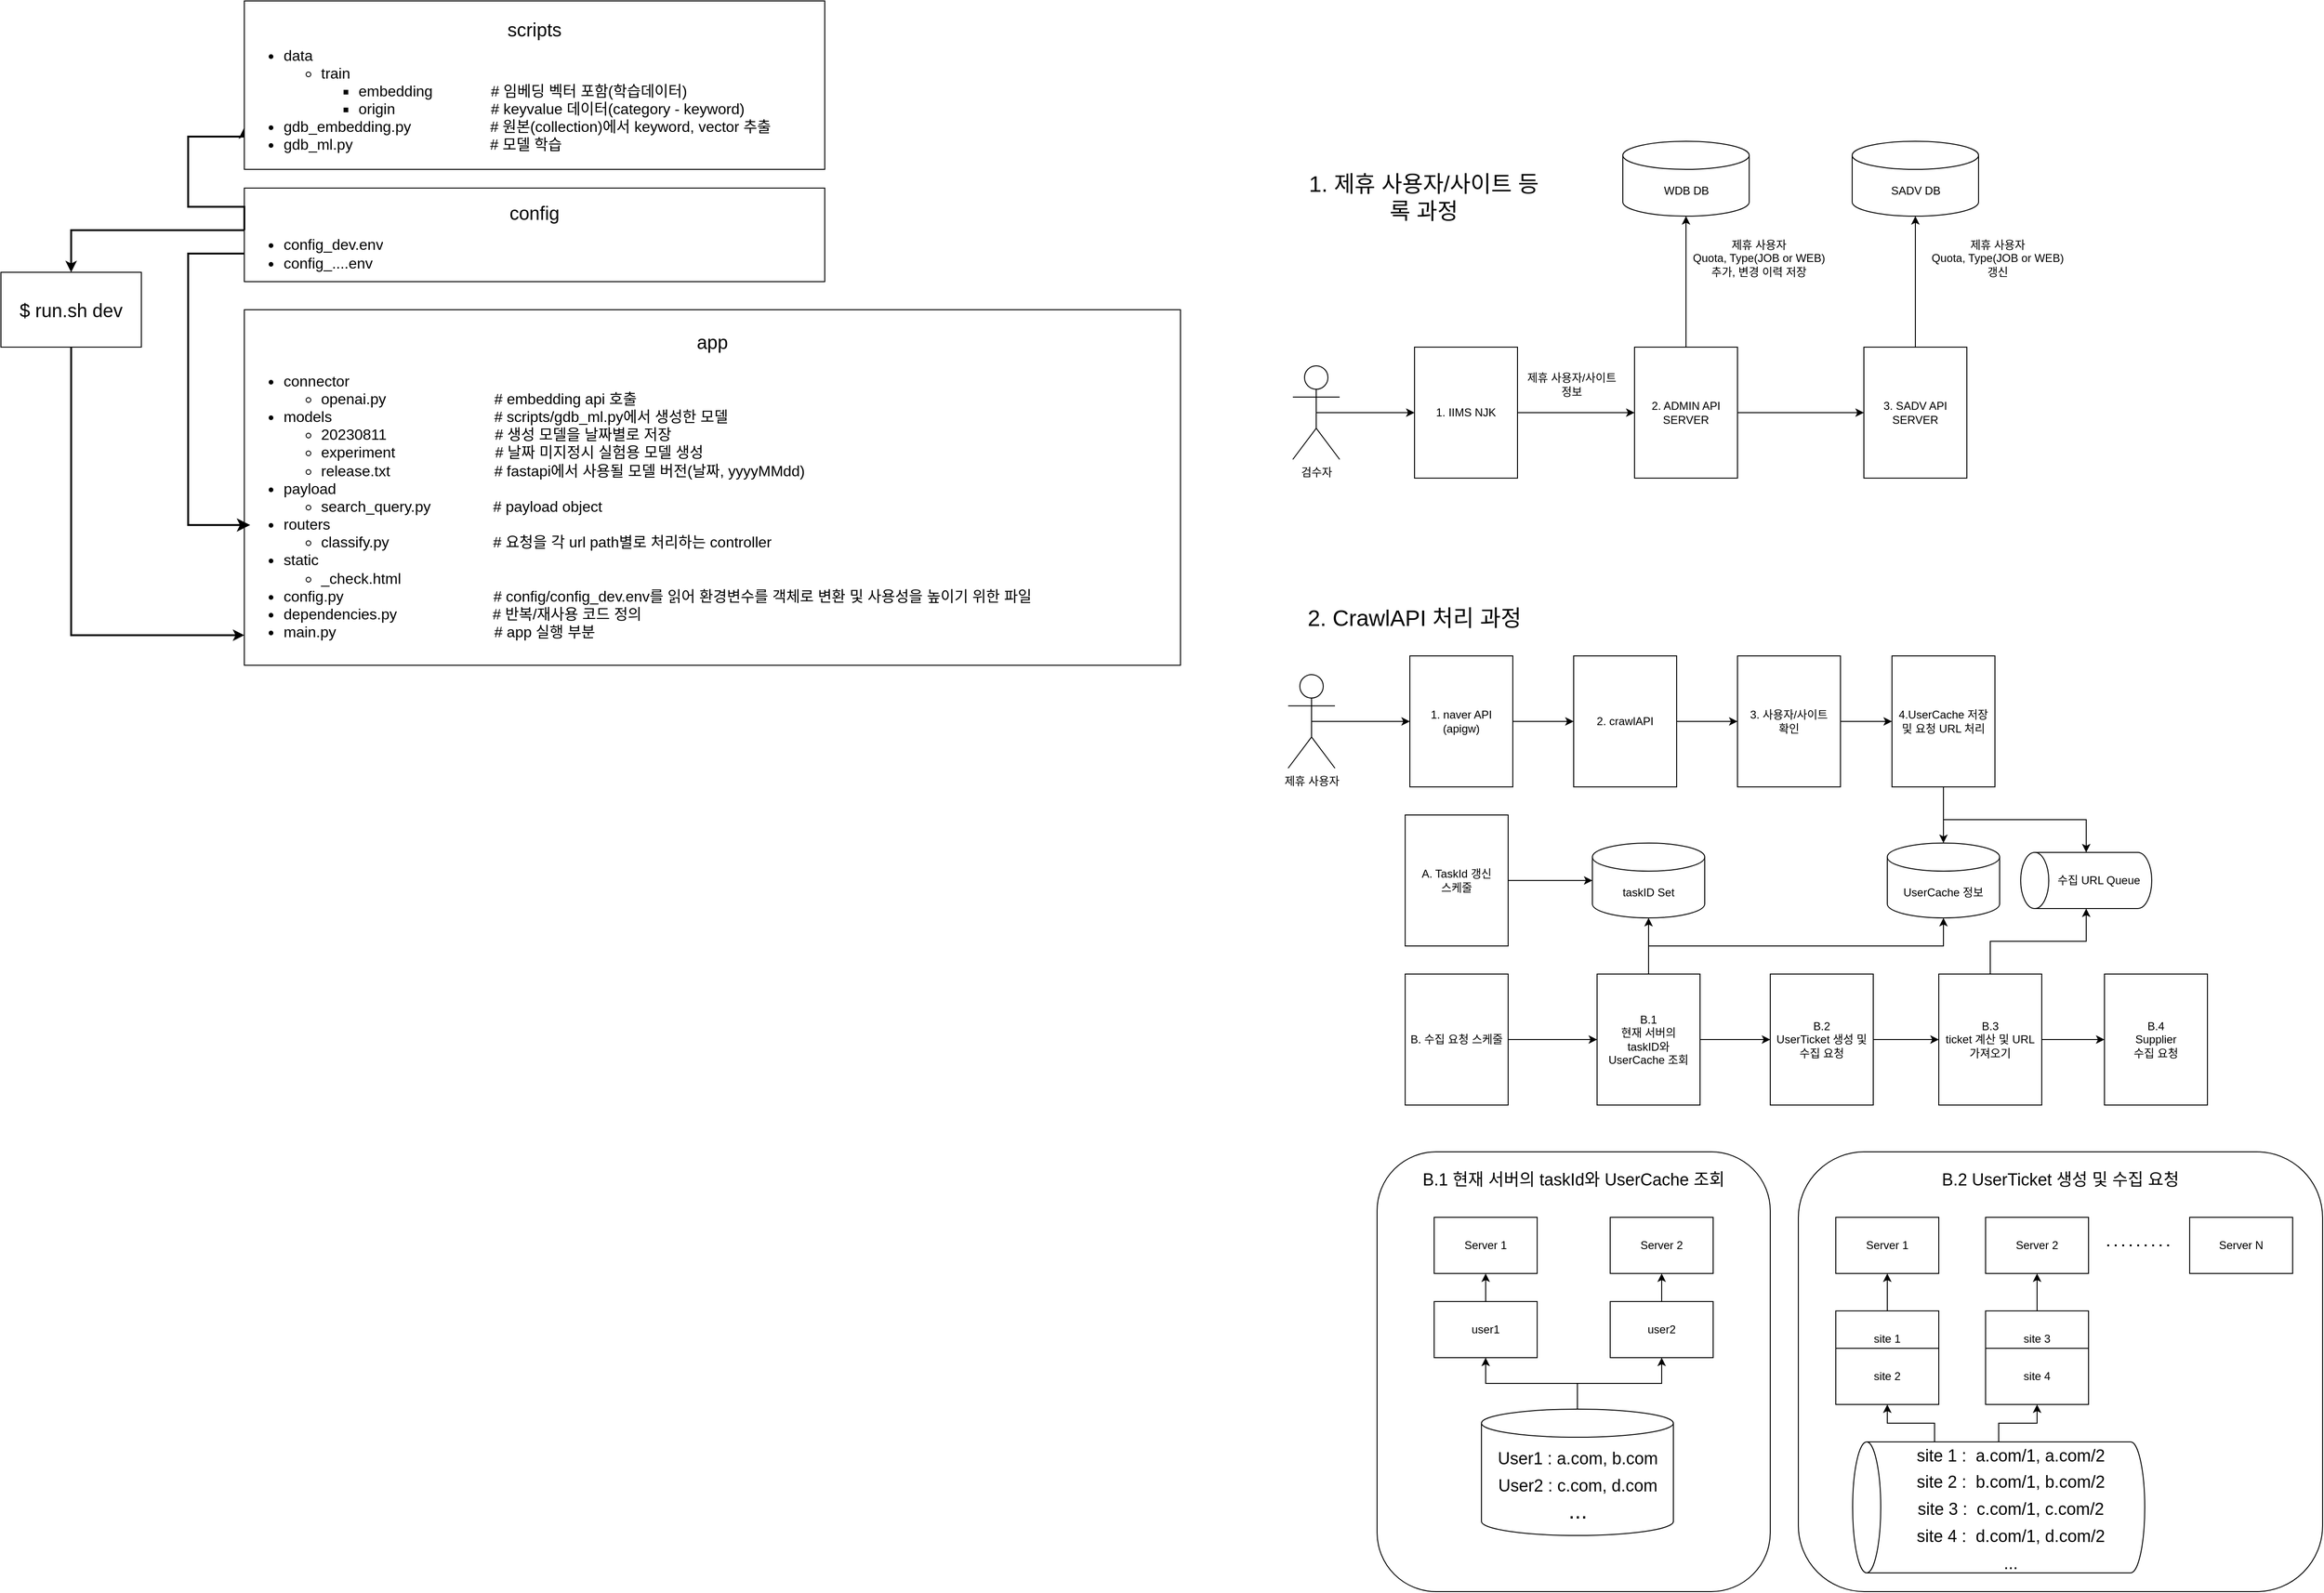 <mxfile version="21.6.6" type="github">
  <diagram id="1_-alb8toaIMvLjbownN" name="페이지-1">
    <mxGraphModel dx="2435" dy="2044" grid="1" gridSize="10" guides="1" tooltips="1" connect="1" arrows="1" fold="1" page="1" pageScale="1" pageWidth="827" pageHeight="1169" math="0" shadow="0">
      <root>
        <mxCell id="0" />
        <mxCell id="1" parent="0" />
        <mxCell id="_FRA_myoJHG2jB84bWSO-84" value="B.1 현재 서버의 taskId와 UserCache 조회&lt;br&gt;&lt;br&gt;&lt;br&gt;&lt;br&gt;&lt;br&gt;&lt;br&gt;&lt;br&gt;&lt;br&gt;&lt;br&gt;&lt;br&gt;&lt;br&gt;&lt;br&gt;&lt;br&gt;&lt;br&gt;&lt;br&gt;&lt;br&gt;&lt;br&gt;&lt;br&gt;&lt;br&gt;&lt;br&gt;" style="rounded=1;whiteSpace=wrap;html=1;fontSize=18;" parent="1" vertex="1">
          <mxGeometry x="50" y="760" width="420" height="470" as="geometry" />
        </mxCell>
        <mxCell id="_FRA_myoJHG2jB84bWSO-83" value="B.2 UserTicket 생성 및 수집 요청&lt;br&gt;&lt;br&gt;&lt;br&gt;&lt;br&gt;&lt;br&gt;&lt;br&gt;&lt;br&gt;&lt;br&gt;&lt;br&gt;&lt;br&gt;&lt;br&gt;&lt;br&gt;&lt;br&gt;&lt;br&gt;&lt;br&gt;&lt;br&gt;&lt;br&gt;&lt;br&gt;&lt;br&gt;&lt;br&gt;" style="rounded=1;whiteSpace=wrap;html=1;fontSize=18;" parent="1" vertex="1">
          <mxGeometry x="500" y="760" width="560" height="470" as="geometry" />
        </mxCell>
        <mxCell id="_FRA_myoJHG2jB84bWSO-30" style="edgeStyle=orthogonalEdgeStyle;rounded=0;orthogonalLoop=1;jettySize=auto;html=1;exitX=1;exitY=0.5;exitDx=0;exitDy=0;entryX=0;entryY=0.5;entryDx=0;entryDy=0;fontSize=24;" parent="1" source="s2iBoVmo5hvPld190jIw-2" target="_FRA_myoJHG2jB84bWSO-25" edge="1">
          <mxGeometry relative="1" as="geometry" />
        </mxCell>
        <mxCell id="s2iBoVmo5hvPld190jIw-2" value="1. naver API&lt;br&gt;(apigw)" style="rounded=0;whiteSpace=wrap;html=1;" parent="1" vertex="1">
          <mxGeometry x="85" y="230" width="110" height="140" as="geometry" />
        </mxCell>
        <mxCell id="s2iBoVmo5hvPld190jIw-8" value="수집 URL Queue" style="shape=cylinder3;whiteSpace=wrap;html=1;boundedLbl=1;backgroundOutline=1;size=15;direction=north;" parent="1" vertex="1">
          <mxGeometry x="737.5" y="440" width="140" height="60" as="geometry" />
        </mxCell>
        <mxCell id="_FRA_myoJHG2jB84bWSO-38" style="edgeStyle=orthogonalEdgeStyle;rounded=0;orthogonalLoop=1;jettySize=auto;html=1;exitX=1;exitY=0.5;exitDx=0;exitDy=0;entryX=0;entryY=0.5;entryDx=0;entryDy=0;entryPerimeter=0;fontSize=24;" parent="1" source="s2iBoVmo5hvPld190jIw-9" target="_FRA_myoJHG2jB84bWSO-17" edge="1">
          <mxGeometry relative="1" as="geometry" />
        </mxCell>
        <mxCell id="s2iBoVmo5hvPld190jIw-9" value="A. TaskId 갱신 &lt;br&gt;스케줄" style="rounded=0;whiteSpace=wrap;html=1;" parent="1" vertex="1">
          <mxGeometry x="80" y="400" width="110" height="140" as="geometry" />
        </mxCell>
        <mxCell id="_FRA_myoJHG2jB84bWSO-39" style="edgeStyle=orthogonalEdgeStyle;rounded=0;orthogonalLoop=1;jettySize=auto;html=1;exitX=1;exitY=0.5;exitDx=0;exitDy=0;fontSize=24;entryX=0;entryY=0.5;entryDx=0;entryDy=0;" parent="1" source="s2iBoVmo5hvPld190jIw-10" target="_FRA_myoJHG2jB84bWSO-40" edge="1">
          <mxGeometry relative="1" as="geometry">
            <mxPoint x="270" y="640" as="targetPoint" />
          </mxGeometry>
        </mxCell>
        <mxCell id="s2iBoVmo5hvPld190jIw-10" value="B. 수집 요청 스케줄" style="rounded=0;whiteSpace=wrap;html=1;" parent="1" vertex="1">
          <mxGeometry x="80" y="570" width="110" height="140" as="geometry" />
        </mxCell>
        <mxCell id="_FRA_myoJHG2jB84bWSO-8" style="edgeStyle=orthogonalEdgeStyle;rounded=0;orthogonalLoop=1;jettySize=auto;html=1;exitX=1;exitY=0.5;exitDx=0;exitDy=0;entryX=0;entryY=0.5;entryDx=0;entryDy=0;" parent="1" source="_FRA_myoJHG2jB84bWSO-1" target="_FRA_myoJHG2jB84bWSO-5" edge="1">
          <mxGeometry relative="1" as="geometry" />
        </mxCell>
        <mxCell id="_FRA_myoJHG2jB84bWSO-1" value="1. IIMS NJK" style="rounded=0;whiteSpace=wrap;html=1;" parent="1" vertex="1">
          <mxGeometry x="90" y="-100" width="110" height="140" as="geometry" />
        </mxCell>
        <mxCell id="_FRA_myoJHG2jB84bWSO-3" style="edgeStyle=orthogonalEdgeStyle;rounded=0;orthogonalLoop=1;jettySize=auto;html=1;exitX=0.5;exitY=0.5;exitDx=0;exitDy=0;exitPerimeter=0;entryX=0;entryY=0.5;entryDx=0;entryDy=0;" parent="1" source="_FRA_myoJHG2jB84bWSO-2" target="_FRA_myoJHG2jB84bWSO-1" edge="1">
          <mxGeometry relative="1" as="geometry" />
        </mxCell>
        <mxCell id="_FRA_myoJHG2jB84bWSO-2" value="검수자" style="shape=umlActor;verticalLabelPosition=bottom;verticalAlign=top;html=1;outlineConnect=0;" parent="1" vertex="1">
          <mxGeometry x="-40" y="-80" width="50" height="100" as="geometry" />
        </mxCell>
        <mxCell id="_FRA_myoJHG2jB84bWSO-9" style="edgeStyle=orthogonalEdgeStyle;rounded=0;orthogonalLoop=1;jettySize=auto;html=1;exitX=1;exitY=0.5;exitDx=0;exitDy=0;" parent="1" source="_FRA_myoJHG2jB84bWSO-5" target="_FRA_myoJHG2jB84bWSO-6" edge="1">
          <mxGeometry relative="1" as="geometry" />
        </mxCell>
        <mxCell id="_FRA_myoJHG2jB84bWSO-20" style="edgeStyle=orthogonalEdgeStyle;rounded=0;orthogonalLoop=1;jettySize=auto;html=1;entryX=0.5;entryY=1;entryDx=0;entryDy=0;entryPerimeter=0;" parent="1" source="_FRA_myoJHG2jB84bWSO-5" target="_FRA_myoJHG2jB84bWSO-11" edge="1">
          <mxGeometry relative="1" as="geometry" />
        </mxCell>
        <mxCell id="_FRA_myoJHG2jB84bWSO-5" value="2. ADMIN API SERVER" style="rounded=0;whiteSpace=wrap;html=1;" parent="1" vertex="1">
          <mxGeometry x="325" y="-100" width="110" height="140" as="geometry" />
        </mxCell>
        <mxCell id="_FRA_myoJHG2jB84bWSO-21" style="edgeStyle=orthogonalEdgeStyle;rounded=0;orthogonalLoop=1;jettySize=auto;html=1;exitX=0.5;exitY=0;exitDx=0;exitDy=0;entryX=0.5;entryY=1;entryDx=0;entryDy=0;entryPerimeter=0;" parent="1" source="_FRA_myoJHG2jB84bWSO-6" target="_FRA_myoJHG2jB84bWSO-7" edge="1">
          <mxGeometry relative="1" as="geometry" />
        </mxCell>
        <mxCell id="_FRA_myoJHG2jB84bWSO-6" value="3. SADV API SERVER" style="rounded=0;whiteSpace=wrap;html=1;" parent="1" vertex="1">
          <mxGeometry x="570" y="-100" width="110" height="140" as="geometry" />
        </mxCell>
        <mxCell id="_FRA_myoJHG2jB84bWSO-7" value="SADV DB" style="shape=cylinder3;whiteSpace=wrap;html=1;boundedLbl=1;backgroundOutline=1;size=15;" parent="1" vertex="1">
          <mxGeometry x="557.5" y="-320" width="135" height="80" as="geometry" />
        </mxCell>
        <mxCell id="_FRA_myoJHG2jB84bWSO-11" value="WDB DB" style="shape=cylinder3;whiteSpace=wrap;html=1;boundedLbl=1;backgroundOutline=1;size=15;" parent="1" vertex="1">
          <mxGeometry x="312.5" y="-320" width="135" height="80" as="geometry" />
        </mxCell>
        <mxCell id="_FRA_myoJHG2jB84bWSO-14" value="제휴 사용자&lt;br&gt;Quota, Type(JOB or WEB) 추가, 변경 이력 저장" style="text;html=1;strokeColor=none;fillColor=none;align=center;verticalAlign=middle;whiteSpace=wrap;rounded=0;" parent="1" vertex="1">
          <mxGeometry x="380" y="-230" width="156" height="70" as="geometry" />
        </mxCell>
        <mxCell id="_FRA_myoJHG2jB84bWSO-15" value="제휴 사용자&lt;br&gt;Quota, Type(JOB or WEB) 갱신" style="text;html=1;strokeColor=none;fillColor=none;align=center;verticalAlign=middle;whiteSpace=wrap;rounded=0;" parent="1" vertex="1">
          <mxGeometry x="635" y="-230" width="156" height="70" as="geometry" />
        </mxCell>
        <mxCell id="_FRA_myoJHG2jB84bWSO-16" value="제휴 사용자/사이트&lt;br&gt;정보" style="text;html=1;strokeColor=none;fillColor=none;align=center;verticalAlign=middle;whiteSpace=wrap;rounded=0;" parent="1" vertex="1">
          <mxGeometry x="180" y="-110" width="156" height="100" as="geometry" />
        </mxCell>
        <mxCell id="_FRA_myoJHG2jB84bWSO-17" value="taskID Set" style="shape=cylinder3;whiteSpace=wrap;html=1;boundedLbl=1;backgroundOutline=1;size=15;" parent="1" vertex="1">
          <mxGeometry x="280" y="430" width="120" height="80" as="geometry" />
        </mxCell>
        <mxCell id="_FRA_myoJHG2jB84bWSO-18" value="UserCache 정보" style="shape=cylinder3;whiteSpace=wrap;html=1;boundedLbl=1;backgroundOutline=1;size=15;" parent="1" vertex="1">
          <mxGeometry x="595" y="430" width="120" height="80" as="geometry" />
        </mxCell>
        <mxCell id="_FRA_myoJHG2jB84bWSO-24" style="edgeStyle=orthogonalEdgeStyle;rounded=0;orthogonalLoop=1;jettySize=auto;html=1;exitX=0.5;exitY=0.5;exitDx=0;exitDy=0;exitPerimeter=0;entryX=0;entryY=0.5;entryDx=0;entryDy=0;" parent="1" source="_FRA_myoJHG2jB84bWSO-23" target="s2iBoVmo5hvPld190jIw-2" edge="1">
          <mxGeometry relative="1" as="geometry" />
        </mxCell>
        <mxCell id="_FRA_myoJHG2jB84bWSO-23" value="제휴 사용자" style="shape=umlActor;verticalLabelPosition=bottom;verticalAlign=top;html=1;outlineConnect=0;" parent="1" vertex="1">
          <mxGeometry x="-45" y="250" width="50" height="100" as="geometry" />
        </mxCell>
        <mxCell id="_FRA_myoJHG2jB84bWSO-32" style="edgeStyle=orthogonalEdgeStyle;rounded=0;orthogonalLoop=1;jettySize=auto;html=1;exitX=1;exitY=0.5;exitDx=0;exitDy=0;fontSize=24;" parent="1" source="_FRA_myoJHG2jB84bWSO-25" target="_FRA_myoJHG2jB84bWSO-31" edge="1">
          <mxGeometry relative="1" as="geometry" />
        </mxCell>
        <mxCell id="_FRA_myoJHG2jB84bWSO-25" value="2. crawlAPI&lt;br&gt;" style="rounded=0;whiteSpace=wrap;html=1;" parent="1" vertex="1">
          <mxGeometry x="260" y="230" width="110" height="140" as="geometry" />
        </mxCell>
        <mxCell id="_FRA_myoJHG2jB84bWSO-28" value="&lt;font style=&quot;font-size: 24px;&quot;&gt;1. 제휴 사용자/사이트 등록 과정&lt;/font&gt;" style="text;html=1;strokeColor=none;fillColor=none;align=center;verticalAlign=middle;whiteSpace=wrap;rounded=0;" parent="1" vertex="1">
          <mxGeometry x="-30" y="-290" width="260" height="60" as="geometry" />
        </mxCell>
        <mxCell id="_FRA_myoJHG2jB84bWSO-29" value="&lt;font style=&quot;font-size: 24px;&quot;&gt;2. CrawlAPI 처리 과정&lt;/font&gt;" style="text;html=1;strokeColor=none;fillColor=none;align=center;verticalAlign=middle;whiteSpace=wrap;rounded=0;" parent="1" vertex="1">
          <mxGeometry x="-40" y="160" width="260" height="60" as="geometry" />
        </mxCell>
        <mxCell id="_FRA_myoJHG2jB84bWSO-34" style="edgeStyle=orthogonalEdgeStyle;rounded=0;orthogonalLoop=1;jettySize=auto;html=1;exitX=1;exitY=0.5;exitDx=0;exitDy=0;entryX=0;entryY=0.5;entryDx=0;entryDy=0;fontSize=24;" parent="1" source="_FRA_myoJHG2jB84bWSO-31" target="_FRA_myoJHG2jB84bWSO-33" edge="1">
          <mxGeometry relative="1" as="geometry" />
        </mxCell>
        <mxCell id="_FRA_myoJHG2jB84bWSO-31" value="3. 사용자/사이트&lt;br&gt;확인" style="rounded=0;whiteSpace=wrap;html=1;" parent="1" vertex="1">
          <mxGeometry x="435" y="230" width="110" height="140" as="geometry" />
        </mxCell>
        <mxCell id="_FRA_myoJHG2jB84bWSO-36" style="edgeStyle=orthogonalEdgeStyle;rounded=0;orthogonalLoop=1;jettySize=auto;html=1;exitX=0.5;exitY=1;exitDx=0;exitDy=0;fontSize=24;" parent="1" source="_FRA_myoJHG2jB84bWSO-33" target="_FRA_myoJHG2jB84bWSO-18" edge="1">
          <mxGeometry relative="1" as="geometry" />
        </mxCell>
        <mxCell id="_FRA_myoJHG2jB84bWSO-37" style="edgeStyle=orthogonalEdgeStyle;rounded=0;orthogonalLoop=1;jettySize=auto;html=1;exitX=0.5;exitY=1;exitDx=0;exitDy=0;fontSize=24;" parent="1" source="_FRA_myoJHG2jB84bWSO-33" target="s2iBoVmo5hvPld190jIw-8" edge="1">
          <mxGeometry relative="1" as="geometry" />
        </mxCell>
        <mxCell id="_FRA_myoJHG2jB84bWSO-33" value="4.UserCache 저장 및 요청 URL 처리" style="rounded=0;whiteSpace=wrap;html=1;" parent="1" vertex="1">
          <mxGeometry x="600" y="230" width="110" height="140" as="geometry" />
        </mxCell>
        <mxCell id="_FRA_myoJHG2jB84bWSO-41" style="edgeStyle=orthogonalEdgeStyle;rounded=0;orthogonalLoop=1;jettySize=auto;html=1;fontSize=24;" parent="1" source="_FRA_myoJHG2jB84bWSO-40" target="_FRA_myoJHG2jB84bWSO-17" edge="1">
          <mxGeometry relative="1" as="geometry" />
        </mxCell>
        <mxCell id="_FRA_myoJHG2jB84bWSO-43" style="edgeStyle=orthogonalEdgeStyle;rounded=0;orthogonalLoop=1;jettySize=auto;html=1;exitX=0.5;exitY=0;exitDx=0;exitDy=0;entryX=0.5;entryY=1;entryDx=0;entryDy=0;entryPerimeter=0;fontSize=24;" parent="1" source="_FRA_myoJHG2jB84bWSO-40" target="_FRA_myoJHG2jB84bWSO-18" edge="1">
          <mxGeometry relative="1" as="geometry" />
        </mxCell>
        <mxCell id="_FRA_myoJHG2jB84bWSO-45" style="edgeStyle=orthogonalEdgeStyle;rounded=0;orthogonalLoop=1;jettySize=auto;html=1;exitX=1;exitY=0.5;exitDx=0;exitDy=0;entryX=0;entryY=0.5;entryDx=0;entryDy=0;fontSize=24;" parent="1" source="_FRA_myoJHG2jB84bWSO-40" target="_FRA_myoJHG2jB84bWSO-44" edge="1">
          <mxGeometry relative="1" as="geometry" />
        </mxCell>
        <mxCell id="_FRA_myoJHG2jB84bWSO-40" value="B.1&lt;br&gt;현재 서버의 &lt;br&gt;taskID와&lt;br&gt;UserCache 조회" style="rounded=0;whiteSpace=wrap;html=1;" parent="1" vertex="1">
          <mxGeometry x="285" y="570" width="110" height="140" as="geometry" />
        </mxCell>
        <mxCell id="_FRA_myoJHG2jB84bWSO-47" style="edgeStyle=orthogonalEdgeStyle;rounded=0;orthogonalLoop=1;jettySize=auto;html=1;exitX=1;exitY=0.5;exitDx=0;exitDy=0;entryX=0;entryY=0.5;entryDx=0;entryDy=0;fontSize=24;" parent="1" source="_FRA_myoJHG2jB84bWSO-44" target="_FRA_myoJHG2jB84bWSO-46" edge="1">
          <mxGeometry relative="1" as="geometry" />
        </mxCell>
        <mxCell id="_FRA_myoJHG2jB84bWSO-44" value="B.2&lt;br&gt;UserTicket 생성 및 수집 요청" style="rounded=0;whiteSpace=wrap;html=1;" parent="1" vertex="1">
          <mxGeometry x="470" y="570" width="110" height="140" as="geometry" />
        </mxCell>
        <mxCell id="_FRA_myoJHG2jB84bWSO-50" style="edgeStyle=orthogonalEdgeStyle;rounded=0;orthogonalLoop=1;jettySize=auto;html=1;exitX=0.5;exitY=0;exitDx=0;exitDy=0;fontSize=24;" parent="1" source="_FRA_myoJHG2jB84bWSO-46" target="s2iBoVmo5hvPld190jIw-8" edge="1">
          <mxGeometry relative="1" as="geometry" />
        </mxCell>
        <mxCell id="_FRA_myoJHG2jB84bWSO-51" style="edgeStyle=orthogonalEdgeStyle;rounded=0;orthogonalLoop=1;jettySize=auto;html=1;exitX=1;exitY=0.5;exitDx=0;exitDy=0;fontSize=24;" parent="1" source="_FRA_myoJHG2jB84bWSO-46" target="_FRA_myoJHG2jB84bWSO-49" edge="1">
          <mxGeometry relative="1" as="geometry" />
        </mxCell>
        <mxCell id="_FRA_myoJHG2jB84bWSO-46" value="B.3&lt;br&gt;ticket 계산 및 URL 가져오기" style="rounded=0;whiteSpace=wrap;html=1;" parent="1" vertex="1">
          <mxGeometry x="650" y="570" width="110" height="140" as="geometry" />
        </mxCell>
        <mxCell id="_FRA_myoJHG2jB84bWSO-49" value="B.4&lt;br&gt;Supplier&lt;br&gt;수집 요청" style="rounded=0;whiteSpace=wrap;html=1;" parent="1" vertex="1">
          <mxGeometry x="827" y="570" width="110" height="140" as="geometry" />
        </mxCell>
        <mxCell id="_FRA_myoJHG2jB84bWSO-53" value="Server 1" style="rounded=0;whiteSpace=wrap;html=1;" parent="1" vertex="1">
          <mxGeometry x="540" y="830" width="110" height="60" as="geometry" />
        </mxCell>
        <mxCell id="_FRA_myoJHG2jB84bWSO-54" value="Server 2" style="rounded=0;whiteSpace=wrap;html=1;" parent="1" vertex="1">
          <mxGeometry x="700" y="830" width="110" height="60" as="geometry" />
        </mxCell>
        <mxCell id="_FRA_myoJHG2jB84bWSO-61" value="" style="endArrow=none;dashed=1;html=1;dashPattern=1 3;strokeWidth=2;rounded=0;fontSize=24;" parent="1" edge="1">
          <mxGeometry width="50" height="50" relative="1" as="geometry">
            <mxPoint x="830" y="860" as="sourcePoint" />
            <mxPoint x="900" y="860" as="targetPoint" />
            <Array as="points">
              <mxPoint x="900" y="860" />
            </Array>
          </mxGeometry>
        </mxCell>
        <mxCell id="_FRA_myoJHG2jB84bWSO-62" value="Server N" style="rounded=0;whiteSpace=wrap;html=1;" parent="1" vertex="1">
          <mxGeometry x="918" y="830" width="110" height="60" as="geometry" />
        </mxCell>
        <mxCell id="_FRA_myoJHG2jB84bWSO-68" style="edgeStyle=orthogonalEdgeStyle;rounded=0;orthogonalLoop=1;jettySize=auto;html=1;exitX=1;exitY=0;exitDx=0;exitDy=87.5;exitPerimeter=0;fontSize=18;" parent="1" source="_FRA_myoJHG2jB84bWSO-63" target="_FRA_myoJHG2jB84bWSO-65" edge="1">
          <mxGeometry relative="1" as="geometry" />
        </mxCell>
        <mxCell id="_FRA_myoJHG2jB84bWSO-70" style="edgeStyle=orthogonalEdgeStyle;rounded=0;orthogonalLoop=1;jettySize=auto;html=1;exitX=1;exitY=0.5;exitDx=0;exitDy=0;exitPerimeter=0;fontSize=18;" parent="1" source="_FRA_myoJHG2jB84bWSO-63" target="_FRA_myoJHG2jB84bWSO-67" edge="1">
          <mxGeometry relative="1" as="geometry" />
        </mxCell>
        <mxCell id="_FRA_myoJHG2jB84bWSO-63" value="&lt;font style=&quot;font-size: 18px;&quot;&gt;site 1 :&amp;nbsp; a.com/1, a.com/2&lt;br&gt;site 2 :&amp;nbsp; b.com/1, b.com/2&lt;br&gt;site 3 :&amp;nbsp; c.com/1, c.com/2&lt;br&gt;site 4 :&amp;nbsp; d.com/1, d.com/2&lt;br&gt;...&lt;br&gt;&lt;/font&gt;" style="shape=cylinder3;whiteSpace=wrap;html=1;boundedLbl=1;backgroundOutline=1;size=15;fontSize=24;direction=north;" parent="1" vertex="1">
          <mxGeometry x="558" y="1070" width="312" height="140" as="geometry" />
        </mxCell>
        <mxCell id="_FRA_myoJHG2jB84bWSO-69" style="edgeStyle=orthogonalEdgeStyle;rounded=0;orthogonalLoop=1;jettySize=auto;html=1;exitX=0.5;exitY=0;exitDx=0;exitDy=0;fontSize=18;" parent="1" source="_FRA_myoJHG2jB84bWSO-64" target="_FRA_myoJHG2jB84bWSO-53" edge="1">
          <mxGeometry relative="1" as="geometry" />
        </mxCell>
        <mxCell id="_FRA_myoJHG2jB84bWSO-64" value="site 1" style="rounded=0;whiteSpace=wrap;html=1;" parent="1" vertex="1">
          <mxGeometry x="540" y="930" width="110" height="60" as="geometry" />
        </mxCell>
        <mxCell id="_FRA_myoJHG2jB84bWSO-65" value="site 2" style="rounded=0;whiteSpace=wrap;html=1;" parent="1" vertex="1">
          <mxGeometry x="540" y="970" width="110" height="60" as="geometry" />
        </mxCell>
        <mxCell id="_FRA_myoJHG2jB84bWSO-71" style="edgeStyle=orthogonalEdgeStyle;rounded=0;orthogonalLoop=1;jettySize=auto;html=1;exitX=0.5;exitY=0;exitDx=0;exitDy=0;entryX=0.5;entryY=1;entryDx=0;entryDy=0;fontSize=18;" parent="1" source="_FRA_myoJHG2jB84bWSO-66" target="_FRA_myoJHG2jB84bWSO-54" edge="1">
          <mxGeometry relative="1" as="geometry" />
        </mxCell>
        <mxCell id="_FRA_myoJHG2jB84bWSO-66" value="site 3" style="rounded=0;whiteSpace=wrap;html=1;" parent="1" vertex="1">
          <mxGeometry x="700" y="930" width="110" height="60" as="geometry" />
        </mxCell>
        <mxCell id="_FRA_myoJHG2jB84bWSO-67" value="site 4" style="rounded=0;whiteSpace=wrap;html=1;" parent="1" vertex="1">
          <mxGeometry x="700" y="970" width="110" height="60" as="geometry" />
        </mxCell>
        <mxCell id="_FRA_myoJHG2jB84bWSO-79" style="edgeStyle=orthogonalEdgeStyle;rounded=0;orthogonalLoop=1;jettySize=auto;html=1;exitX=0.5;exitY=0;exitDx=0;exitDy=0;exitPerimeter=0;fontSize=18;" parent="1" source="_FRA_myoJHG2jB84bWSO-72" target="_FRA_myoJHG2jB84bWSO-77" edge="1">
          <mxGeometry relative="1" as="geometry" />
        </mxCell>
        <mxCell id="_FRA_myoJHG2jB84bWSO-81" style="edgeStyle=orthogonalEdgeStyle;rounded=0;orthogonalLoop=1;jettySize=auto;html=1;exitX=0.5;exitY=0;exitDx=0;exitDy=0;exitPerimeter=0;fontSize=18;" parent="1" source="_FRA_myoJHG2jB84bWSO-72" target="_FRA_myoJHG2jB84bWSO-78" edge="1">
          <mxGeometry relative="1" as="geometry" />
        </mxCell>
        <mxCell id="_FRA_myoJHG2jB84bWSO-72" value="&lt;font style=&quot;font-size: 18px;&quot;&gt;User1 : a.com, b.com&lt;br&gt;User2 : c.com, d.com&lt;/font&gt;&lt;br&gt;..." style="shape=cylinder3;whiteSpace=wrap;html=1;boundedLbl=1;backgroundOutline=1;size=15;fontSize=24;direction=east;" parent="1" vertex="1">
          <mxGeometry x="161.5" y="1035" width="205" height="135" as="geometry" />
        </mxCell>
        <mxCell id="_FRA_myoJHG2jB84bWSO-73" value="Server 1" style="rounded=0;whiteSpace=wrap;html=1;" parent="1" vertex="1">
          <mxGeometry x="111" y="830" width="110" height="60" as="geometry" />
        </mxCell>
        <mxCell id="_FRA_myoJHG2jB84bWSO-74" value="Server 2" style="rounded=0;whiteSpace=wrap;html=1;" parent="1" vertex="1">
          <mxGeometry x="299" y="830" width="110" height="60" as="geometry" />
        </mxCell>
        <mxCell id="_FRA_myoJHG2jB84bWSO-80" style="edgeStyle=orthogonalEdgeStyle;rounded=0;orthogonalLoop=1;jettySize=auto;html=1;exitX=0.5;exitY=0;exitDx=0;exitDy=0;fontSize=18;" parent="1" source="_FRA_myoJHG2jB84bWSO-77" target="_FRA_myoJHG2jB84bWSO-73" edge="1">
          <mxGeometry relative="1" as="geometry" />
        </mxCell>
        <mxCell id="_FRA_myoJHG2jB84bWSO-77" value="user1" style="rounded=0;whiteSpace=wrap;html=1;" parent="1" vertex="1">
          <mxGeometry x="111" y="920" width="110" height="60" as="geometry" />
        </mxCell>
        <mxCell id="_FRA_myoJHG2jB84bWSO-82" style="edgeStyle=orthogonalEdgeStyle;rounded=0;orthogonalLoop=1;jettySize=auto;html=1;exitX=0.5;exitY=0;exitDx=0;exitDy=0;entryX=0.5;entryY=1;entryDx=0;entryDy=0;fontSize=18;" parent="1" source="_FRA_myoJHG2jB84bWSO-78" target="_FRA_myoJHG2jB84bWSO-74" edge="1">
          <mxGeometry relative="1" as="geometry" />
        </mxCell>
        <mxCell id="_FRA_myoJHG2jB84bWSO-78" value="user2" style="rounded=0;whiteSpace=wrap;html=1;" parent="1" vertex="1">
          <mxGeometry x="299" y="920" width="110" height="60" as="geometry" />
        </mxCell>
        <mxCell id="8QSo5bSjsrshSnnNXw0M-1" value="&lt;font style=&quot;font-size: 20px;&quot;&gt;app&lt;br&gt;&lt;br&gt;&lt;br&gt;&lt;br&gt;&lt;br&gt;&lt;br&gt;&lt;br&gt;&lt;br&gt;&lt;br&gt;&lt;br&gt;&lt;br&gt;&lt;br&gt;&lt;br&gt;&lt;br&gt;&lt;/font&gt;" style="rounded=0;whiteSpace=wrap;html=1;" vertex="1" parent="1">
          <mxGeometry x="-1160" y="-140" width="1000" height="380" as="geometry" />
        </mxCell>
        <mxCell id="8QSo5bSjsrshSnnNXw0M-2" value="&lt;ul style=&quot;font-size: 16px;&quot;&gt;&lt;li&gt;connector&lt;/li&gt;&lt;ul&gt;&lt;li&gt;openai.py&amp;nbsp; &amp;nbsp; &amp;nbsp; &amp;nbsp; &amp;nbsp; &amp;nbsp; &amp;nbsp; &amp;nbsp; &amp;nbsp; &amp;nbsp; &amp;nbsp; &amp;nbsp; &amp;nbsp; # embedding api 호출&lt;/li&gt;&lt;/ul&gt;&lt;li&gt;models&amp;nbsp; &amp;nbsp; &amp;nbsp; &amp;nbsp; &amp;nbsp; &amp;nbsp; &amp;nbsp; &amp;nbsp; &amp;nbsp; &amp;nbsp; &amp;nbsp; &amp;nbsp; &amp;nbsp; &amp;nbsp; &amp;nbsp; &amp;nbsp; &amp;nbsp; &amp;nbsp; &amp;nbsp; &amp;nbsp;# scripts/gdb_ml.py에서 생성한 모델&lt;/li&gt;&lt;ul&gt;&lt;li&gt;20230811&amp;nbsp; &amp;nbsp; &amp;nbsp; &amp;nbsp; &amp;nbsp; &amp;nbsp; &amp;nbsp; &amp;nbsp; &amp;nbsp; &amp;nbsp; &amp;nbsp; &amp;nbsp; &amp;nbsp; # 생성 모델을 날짜별로 저장&lt;/li&gt;&lt;li&gt;experiment&amp;nbsp; &amp;nbsp; &amp;nbsp; &amp;nbsp; &amp;nbsp; &amp;nbsp; &amp;nbsp; &amp;nbsp; &amp;nbsp; &amp;nbsp; &amp;nbsp; &amp;nbsp; # 날짜 미지정시 실험용 모델 생성&lt;/li&gt;&lt;li&gt;release.txt&amp;nbsp; &amp;nbsp; &amp;nbsp; &amp;nbsp; &amp;nbsp; &amp;nbsp; &amp;nbsp; &amp;nbsp; &amp;nbsp; &amp;nbsp; &amp;nbsp; &amp;nbsp; &amp;nbsp;# fastapi에서 사용될 모델 버전(날짜, yyyyMMdd)&lt;/li&gt;&lt;/ul&gt;&lt;li&gt;payload&lt;/li&gt;&lt;ul&gt;&lt;li&gt;search_query.py&amp;nbsp; &amp;nbsp; &amp;nbsp; &amp;nbsp; &amp;nbsp; &amp;nbsp; &amp;nbsp; &amp;nbsp;# payload object&lt;/li&gt;&lt;/ul&gt;&lt;li&gt;routers&lt;/li&gt;&lt;ul&gt;&lt;li&gt;classify.py&amp;nbsp; &amp;nbsp; &amp;nbsp; &amp;nbsp; &amp;nbsp; &amp;nbsp; &amp;nbsp; &amp;nbsp; &amp;nbsp; &amp;nbsp; &amp;nbsp; &amp;nbsp; &amp;nbsp;# 요청을 각 url path별로 처리하는 controller&lt;/li&gt;&lt;/ul&gt;&lt;li&gt;static&lt;/li&gt;&lt;ul&gt;&lt;li&gt;_check.html&lt;/li&gt;&lt;/ul&gt;&lt;li&gt;config.py&amp;nbsp; &amp;nbsp; &amp;nbsp; &amp;nbsp; &amp;nbsp; &amp;nbsp; &amp;nbsp; &amp;nbsp; &amp;nbsp; &amp;nbsp; &amp;nbsp; &amp;nbsp; &amp;nbsp; &amp;nbsp; &amp;nbsp; &amp;nbsp; &amp;nbsp; &amp;nbsp; # config/config_dev.env를 읽어 환경변수를 객체로 변환 및 사용성을 높이기 위한 파일&lt;/li&gt;&lt;li&gt;dependencies.py&amp;nbsp; &amp;nbsp; &amp;nbsp; &amp;nbsp; &amp;nbsp; &amp;nbsp; &amp;nbsp; &amp;nbsp; &amp;nbsp; &amp;nbsp; &amp;nbsp; &amp;nbsp;# 반복/재사용 코드 정의&lt;/li&gt;&lt;li&gt;main.py&amp;nbsp; &amp;nbsp; &amp;nbsp; &amp;nbsp; &amp;nbsp; &amp;nbsp; &amp;nbsp; &amp;nbsp; &amp;nbsp; &amp;nbsp; &amp;nbsp; &amp;nbsp; &amp;nbsp; &amp;nbsp; &amp;nbsp; &amp;nbsp; &amp;nbsp; &amp;nbsp; &amp;nbsp; # app 실행 부분&lt;/li&gt;&lt;/ul&gt;" style="text;strokeColor=none;fillColor=none;html=1;whiteSpace=wrap;verticalAlign=middle;overflow=hidden;spacing=2;" vertex="1" parent="1">
          <mxGeometry x="-1160" y="-110" width="1040" height="360" as="geometry" />
        </mxCell>
        <mxCell id="8QSo5bSjsrshSnnNXw0M-3" value="&lt;font style=&quot;font-size: 20px;&quot;&gt;config&lt;br&gt;&lt;br&gt;&lt;br&gt;&lt;/font&gt;" style="rounded=0;whiteSpace=wrap;html=1;" vertex="1" parent="1">
          <mxGeometry x="-1160" y="-270" width="620" height="100" as="geometry" />
        </mxCell>
        <mxCell id="8QSo5bSjsrshSnnNXw0M-8" style="edgeStyle=orthogonalEdgeStyle;rounded=0;orthogonalLoop=1;jettySize=auto;html=1;exitX=0;exitY=0.25;exitDx=0;exitDy=0;entryX=0;entryY=0.75;entryDx=0;entryDy=0;strokeWidth=2;" edge="1" parent="1" source="8QSo5bSjsrshSnnNXw0M-4" target="8QSo5bSjsrshSnnNXw0M-6">
          <mxGeometry relative="1" as="geometry">
            <Array as="points">
              <mxPoint x="-1160" y="-250" />
              <mxPoint x="-1220" y="-250" />
              <mxPoint x="-1220" y="-325" />
              <mxPoint x="-1160" y="-325" />
            </Array>
          </mxGeometry>
        </mxCell>
        <mxCell id="8QSo5bSjsrshSnnNXw0M-15" style="edgeStyle=orthogonalEdgeStyle;rounded=0;orthogonalLoop=1;jettySize=auto;html=1;exitX=0;exitY=0.25;exitDx=0;exitDy=0;entryX=0.5;entryY=0;entryDx=0;entryDy=0;strokeWidth=2;" edge="1" parent="1" source="8QSo5bSjsrshSnnNXw0M-4" target="8QSo5bSjsrshSnnNXw0M-12">
          <mxGeometry relative="1" as="geometry" />
        </mxCell>
        <mxCell id="8QSo5bSjsrshSnnNXw0M-4" value="&lt;ul style=&quot;font-size: 16px;&quot;&gt;&lt;li&gt;config_dev.env&lt;/li&gt;&lt;li&gt;config_....env&lt;/li&gt;&lt;/ul&gt;" style="text;strokeColor=none;fillColor=none;html=1;whiteSpace=wrap;verticalAlign=middle;overflow=hidden;spacing=2;" vertex="1" parent="1">
          <mxGeometry x="-1160" y="-250" width="560" height="100" as="geometry" />
        </mxCell>
        <mxCell id="8QSo5bSjsrshSnnNXw0M-5" value="&lt;font style=&quot;font-size: 20px;&quot;&gt;scripts&lt;br&gt;&lt;br&gt;&lt;br&gt;&lt;br&gt;&lt;br&gt;&lt;br&gt;&lt;/font&gt;" style="rounded=0;whiteSpace=wrap;html=1;" vertex="1" parent="1">
          <mxGeometry x="-1160" y="-470" width="620" height="180" as="geometry" />
        </mxCell>
        <mxCell id="8QSo5bSjsrshSnnNXw0M-6" value="&lt;ul style=&quot;font-size: 16px;&quot;&gt;&lt;li&gt;data&lt;/li&gt;&lt;ul&gt;&lt;li&gt;train&lt;/li&gt;&lt;ul&gt;&lt;li&gt;embedding&amp;nbsp; &amp;nbsp; &amp;nbsp; &amp;nbsp; &amp;nbsp; &amp;nbsp; &amp;nbsp; # 임베딩 벡터 포함(학습데이터)&lt;/li&gt;&lt;li&gt;origin&amp;nbsp; &amp;nbsp; &amp;nbsp; &amp;nbsp; &amp;nbsp; &amp;nbsp; &amp;nbsp; &amp;nbsp; &amp;nbsp; &amp;nbsp; &amp;nbsp; &amp;nbsp;# keyvalue 데이터(category - keyword)&lt;/li&gt;&lt;/ul&gt;&lt;/ul&gt;&lt;li&gt;&lt;span style=&quot;background-color: initial;&quot;&gt;gdb_embedding.py&amp;nbsp; &amp;nbsp; &amp;nbsp; &amp;nbsp; &amp;nbsp; &amp;nbsp; &amp;nbsp; &amp;nbsp; &amp;nbsp; &amp;nbsp;# 원본(collection)에서 keyword, vector 추출&lt;/span&gt;&lt;br&gt;&lt;/li&gt;&lt;li&gt;&lt;span style=&quot;background-color: initial;&quot;&gt;gdb_ml.py&amp;nbsp; &amp;nbsp; &amp;nbsp; &amp;nbsp; &amp;nbsp; &amp;nbsp; &amp;nbsp; &amp;nbsp; &amp;nbsp; &amp;nbsp; &amp;nbsp; &amp;nbsp; &amp;nbsp; &amp;nbsp; &amp;nbsp; &amp;nbsp; &amp;nbsp;# 모델 학습&lt;/span&gt;&lt;/li&gt;&lt;/ul&gt;" style="text;strokeColor=none;fillColor=none;html=1;whiteSpace=wrap;verticalAlign=middle;overflow=hidden;spacing=2;" vertex="1" parent="1">
          <mxGeometry x="-1160" y="-440" width="680" height="140" as="geometry" />
        </mxCell>
        <mxCell id="8QSo5bSjsrshSnnNXw0M-11" value="" style="edgeStyle=elbowEdgeStyle;elbow=vertical;endArrow=classic;html=1;curved=0;rounded=0;endSize=8;startSize=8;exitX=0;exitY=0.5;exitDx=0;exitDy=0;entryX=0.006;entryY=0.556;entryDx=0;entryDy=0;entryPerimeter=0;strokeWidth=2;" edge="1" parent="1" source="8QSo5bSjsrshSnnNXw0M-4" target="8QSo5bSjsrshSnnNXw0M-2">
          <mxGeometry width="50" height="50" relative="1" as="geometry">
            <mxPoint x="-1020" y="-90" as="sourcePoint" />
            <mxPoint x="-970" y="-140" as="targetPoint" />
            <Array as="points">
              <mxPoint x="-1220" y="-60" />
            </Array>
          </mxGeometry>
        </mxCell>
        <mxCell id="8QSo5bSjsrshSnnNXw0M-16" style="edgeStyle=orthogonalEdgeStyle;rounded=0;orthogonalLoop=1;jettySize=auto;html=1;exitX=0.5;exitY=1;exitDx=0;exitDy=0;entryX=0;entryY=0.883;entryDx=0;entryDy=0;entryPerimeter=0;strokeWidth=2;" edge="1" parent="1" source="8QSo5bSjsrshSnnNXw0M-12" target="8QSo5bSjsrshSnnNXw0M-2">
          <mxGeometry relative="1" as="geometry" />
        </mxCell>
        <mxCell id="8QSo5bSjsrshSnnNXw0M-12" value="&lt;font style=&quot;font-size: 20px;&quot;&gt;$ run.sh dev&lt;/font&gt;" style="rounded=0;whiteSpace=wrap;html=1;" vertex="1" parent="1">
          <mxGeometry x="-1420" y="-180" width="150" height="80" as="geometry" />
        </mxCell>
      </root>
    </mxGraphModel>
  </diagram>
</mxfile>
